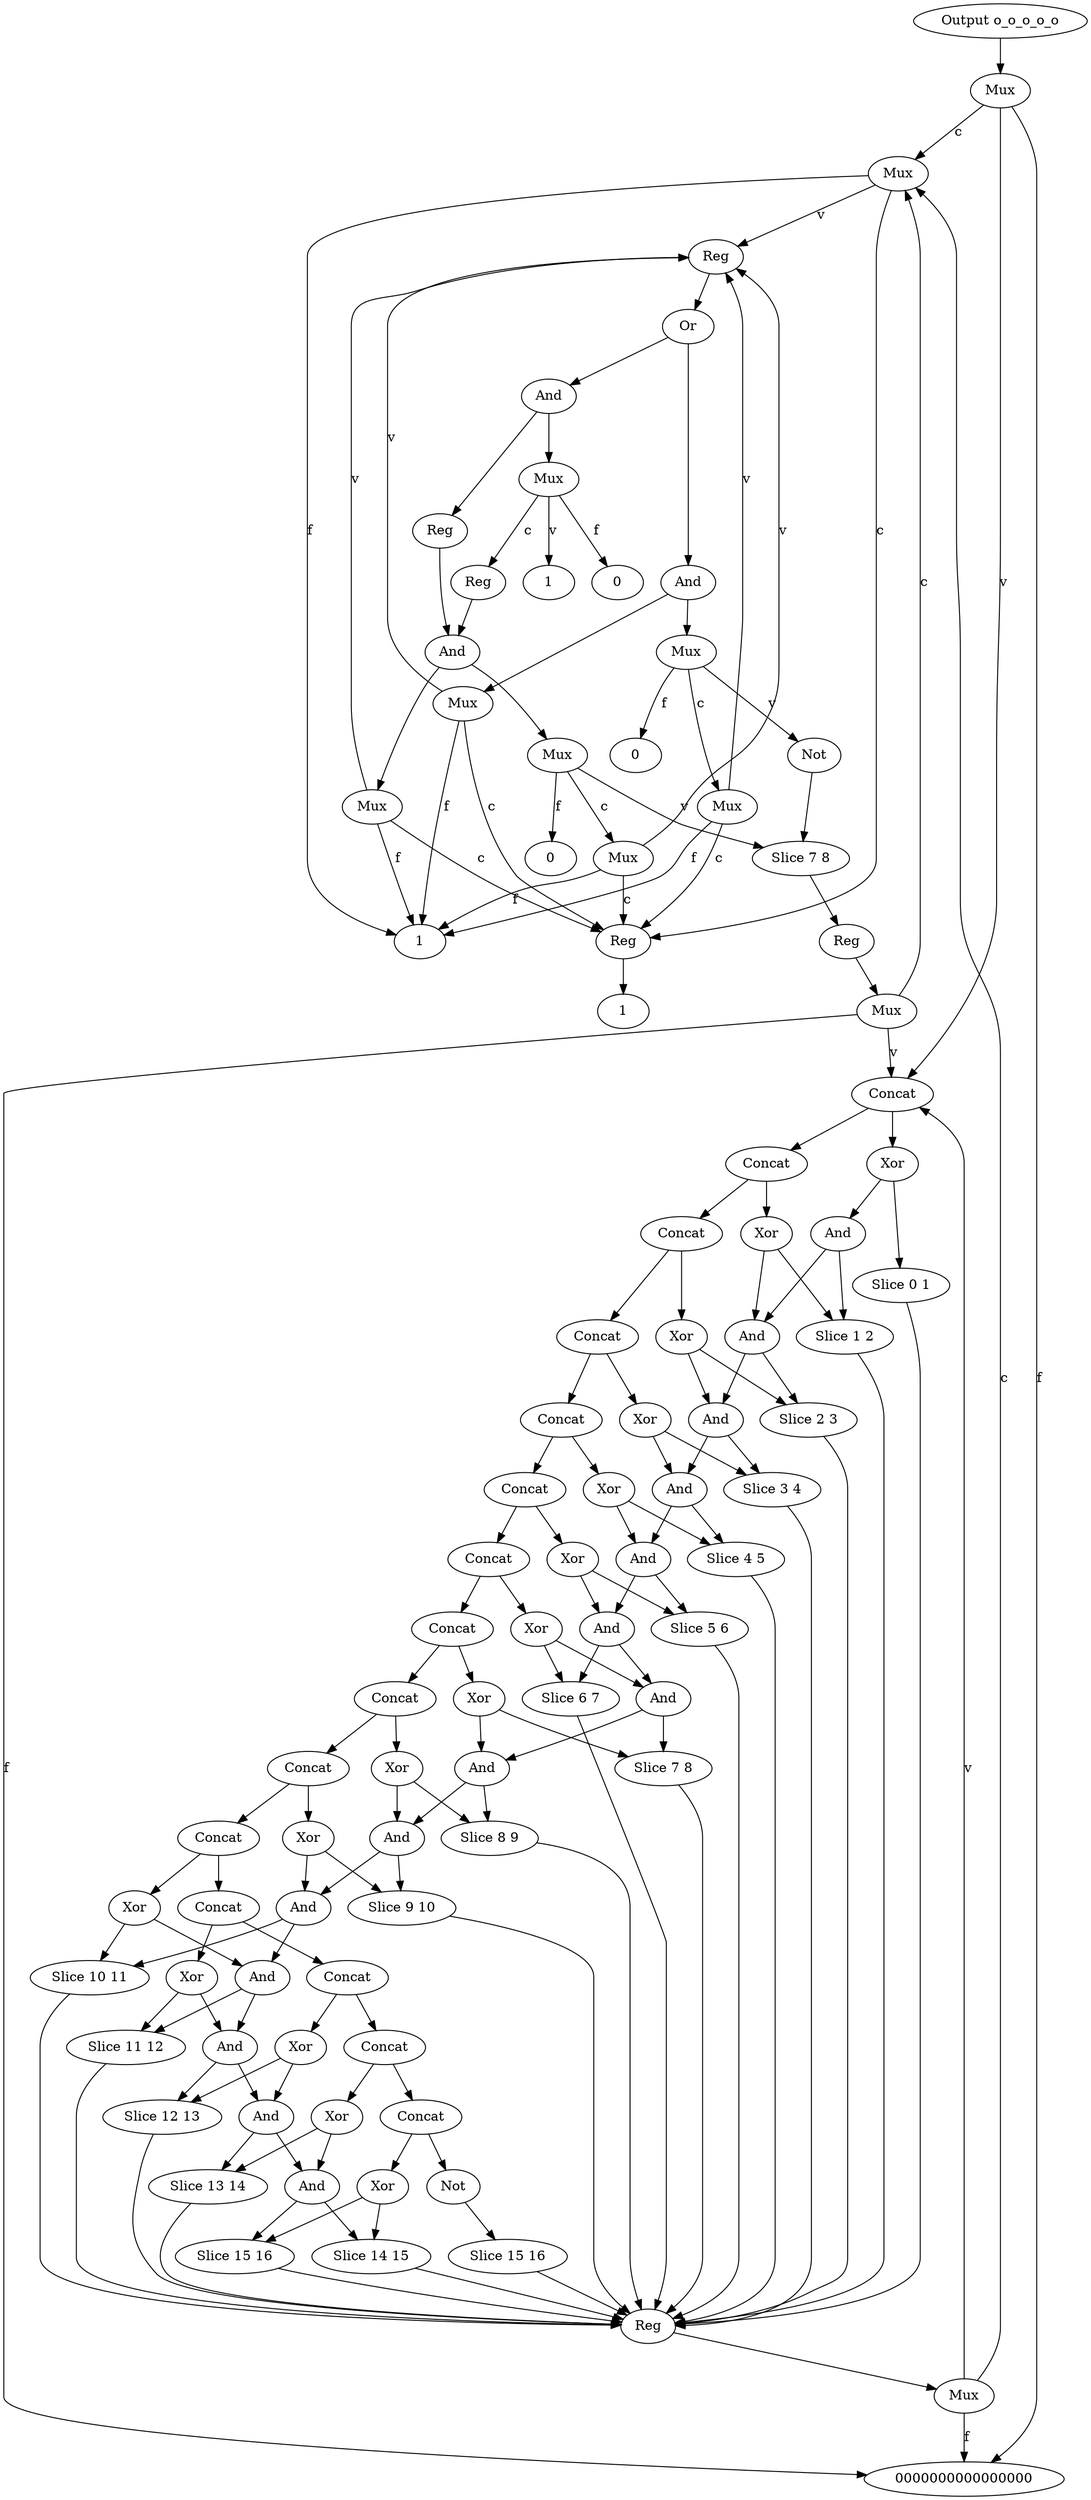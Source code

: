 digraph example2 {
    N0[label="Output o_o_o_o_o"];
    N1[label="Mux"];
    N2[label="Mux"];
    N3[label="Reg"];
    N4[label="1"];
    N5[label="Reg"];
    N6[label="Or"];
    N7[label="And"];
    N8[label="Mux"];
    N9[label="1"];
    N10[label="Mux"];
    N11[label="Mux"];
    N12[label="Not"];
    N13[label="Slice 7 8"];
    N14[label="Reg"];
    N15[label="Mux"];
    N16[label="Concat"];
    N17[label="Xor"];
    N18[label="And"];
    N19[label="And"];
    N20[label="And"];
    N21[label="And"];
    N22[label="And"];
    N23[label="And"];
    N24[label="And"];
    N25[label="And"];
    N26[label="And"];
    N27[label="And"];
    N28[label="And"];
    N29[label="And"];
    N30[label="And"];
    N31[label="And"];
    N32[label="Slice 15 16"];
    N33[label="Reg"];
    N34[label="Mux"];
    N35[label="0000000000000000"];
    N36[label="Slice 14 15"];
    N37[label="Slice 13 14"];
    N38[label="Slice 12 13"];
    N39[label="Slice 11 12"];
    N40[label="Slice 10 11"];
    N41[label="Slice 9 10"];
    N42[label="Slice 8 9"];
    N43[label="Slice 7 8"];
    N44[label="Slice 6 7"];
    N45[label="Slice 5 6"];
    N46[label="Slice 4 5"];
    N47[label="Slice 3 4"];
    N48[label="Slice 2 3"];
    N49[label="Slice 1 2"];
    N50[label="Slice 0 1"];
    N51[label="Concat"];
    N52[label="Xor"];
    N53[label="Concat"];
    N54[label="Xor"];
    N55[label="Concat"];
    N56[label="Xor"];
    N57[label="Concat"];
    N58[label="Xor"];
    N59[label="Concat"];
    N60[label="Xor"];
    N61[label="Concat"];
    N62[label="Xor"];
    N63[label="Concat"];
    N64[label="Xor"];
    N65[label="Concat"];
    N66[label="Xor"];
    N67[label="Concat"];
    N68[label="Xor"];
    N69[label="Concat"];
    N70[label="Xor"];
    N71[label="Concat"];
    N72[label="Xor"];
    N73[label="Concat"];
    N74[label="Xor"];
    N75[label="Concat"];
    N76[label="Xor"];
    N77[label="Concat"];
    N78[label="Xor"];
    N79[label="Not"];
    N80[label="Slice 15 16"];
    N81[label="0"];
    N82[label="And"];
    N83[label="Reg"];
    N84[label="And"];
    N85[label="Mux"];
    N86[label="Mux"];
    N87[label="Mux"];
    N88[label="0"];
    N89[label="Mux"];
    N90[label="Reg"];
    N91[label="1"];
    N92[label="0"];
    N0 -> N1[label=""];
    N1 -> N2[label="c"];
    N2 -> N3[label="c"];
    N3 -> N4[label=""];
    N2 -> N5[label="v"];
    N5 -> N6[label=""];
    N6 -> N7[label=""];
    N7 -> N8[label=""];
    N8 -> N3[label="c"];
    N8 -> N5[label="v"];
    N8 -> N9[label="f"];
    N7 -> N10[label=""];
    N10 -> N11[label="c"];
    N11 -> N3[label="c"];
    N11 -> N5[label="v"];
    N11 -> N9[label="f"];
    N10 -> N12[label="v"];
    N12 -> N13[label=""];
    N13 -> N14[label=""];
    N14 -> N15[label=""];
    N15 -> N2[label="c"];
    N15 -> N16[label="v"];
    N16 -> N17[label=""];
    N17 -> N18[label=""];
    N18 -> N19[label=""];
    N19 -> N20[label=""];
    N20 -> N21[label=""];
    N21 -> N22[label=""];
    N22 -> N23[label=""];
    N23 -> N24[label=""];
    N24 -> N25[label=""];
    N25 -> N26[label=""];
    N26 -> N27[label=""];
    N27 -> N28[label=""];
    N28 -> N29[label=""];
    N29 -> N30[label=""];
    N30 -> N31[label=""];
    N31 -> N32[label=""];
    N32 -> N33[label=""];
    N33 -> N34[label=""];
    N34 -> N2[label="c"];
    N34 -> N16[label="v"];
    N34 -> N35[label="f"];
    N31 -> N36[label=""];
    N36 -> N33[label=""];
    N30 -> N37[label=""];
    N37 -> N33[label=""];
    N29 -> N38[label=""];
    N38 -> N33[label=""];
    N28 -> N39[label=""];
    N39 -> N33[label=""];
    N27 -> N40[label=""];
    N40 -> N33[label=""];
    N26 -> N41[label=""];
    N41 -> N33[label=""];
    N25 -> N42[label=""];
    N42 -> N33[label=""];
    N24 -> N43[label=""];
    N43 -> N33[label=""];
    N23 -> N44[label=""];
    N44 -> N33[label=""];
    N22 -> N45[label=""];
    N45 -> N33[label=""];
    N21 -> N46[label=""];
    N46 -> N33[label=""];
    N20 -> N47[label=""];
    N47 -> N33[label=""];
    N19 -> N48[label=""];
    N48 -> N33[label=""];
    N18 -> N49[label=""];
    N49 -> N33[label=""];
    N17 -> N50[label=""];
    N50 -> N33[label=""];
    N16 -> N51[label=""];
    N51 -> N52[label=""];
    N52 -> N19[label=""];
    N52 -> N49[label=""];
    N51 -> N53[label=""];
    N53 -> N54[label=""];
    N54 -> N20[label=""];
    N54 -> N48[label=""];
    N53 -> N55[label=""];
    N55 -> N56[label=""];
    N56 -> N21[label=""];
    N56 -> N47[label=""];
    N55 -> N57[label=""];
    N57 -> N58[label=""];
    N58 -> N22[label=""];
    N58 -> N46[label=""];
    N57 -> N59[label=""];
    N59 -> N60[label=""];
    N60 -> N23[label=""];
    N60 -> N45[label=""];
    N59 -> N61[label=""];
    N61 -> N62[label=""];
    N62 -> N24[label=""];
    N62 -> N44[label=""];
    N61 -> N63[label=""];
    N63 -> N64[label=""];
    N64 -> N25[label=""];
    N64 -> N43[label=""];
    N63 -> N65[label=""];
    N65 -> N66[label=""];
    N66 -> N26[label=""];
    N66 -> N42[label=""];
    N65 -> N67[label=""];
    N67 -> N68[label=""];
    N68 -> N27[label=""];
    N68 -> N41[label=""];
    N67 -> N69[label=""];
    N69 -> N70[label=""];
    N70 -> N28[label=""];
    N70 -> N40[label=""];
    N69 -> N71[label=""];
    N71 -> N72[label=""];
    N72 -> N29[label=""];
    N72 -> N39[label=""];
    N71 -> N73[label=""];
    N73 -> N74[label=""];
    N74 -> N30[label=""];
    N74 -> N38[label=""];
    N73 -> N75[label=""];
    N75 -> N76[label=""];
    N76 -> N31[label=""];
    N76 -> N37[label=""];
    N75 -> N77[label=""];
    N77 -> N78[label=""];
    N78 -> N32[label=""];
    N78 -> N36[label=""];
    N77 -> N79[label=""];
    N79 -> N80[label=""];
    N80 -> N33[label=""];
    N15 -> N35[label="f"];
    N10 -> N81[label="f"];
    N6 -> N82[label=""];
    N82 -> N83[label=""];
    N83 -> N84[label=""];
    N84 -> N85[label=""];
    N85 -> N3[label="c"];
    N85 -> N5[label="v"];
    N85 -> N9[label="f"];
    N84 -> N86[label=""];
    N86 -> N87[label="c"];
    N87 -> N3[label="c"];
    N87 -> N5[label="v"];
    N87 -> N9[label="f"];
    N86 -> N13[label="v"];
    N86 -> N88[label="f"];
    N82 -> N89[label=""];
    N89 -> N90[label="c"];
    N90 -> N84[label=""];
    N89 -> N91[label="v"];
    N89 -> N92[label="f"];
    N2 -> N9[label="f"];
    N1 -> N16[label="v"];
    N1 -> N35[label="f"];
}

